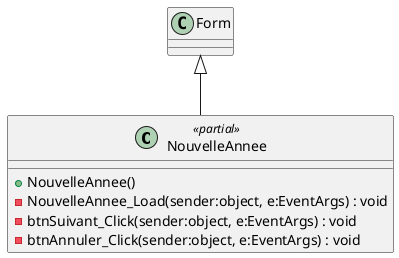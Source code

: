 @startuml
class NouvelleAnnee <<partial>> {
    + NouvelleAnnee()
    - NouvelleAnnee_Load(sender:object, e:EventArgs) : void
    - btnSuivant_Click(sender:object, e:EventArgs) : void
    - btnAnnuler_Click(sender:object, e:EventArgs) : void
}
Form <|-- NouvelleAnnee
@enduml
